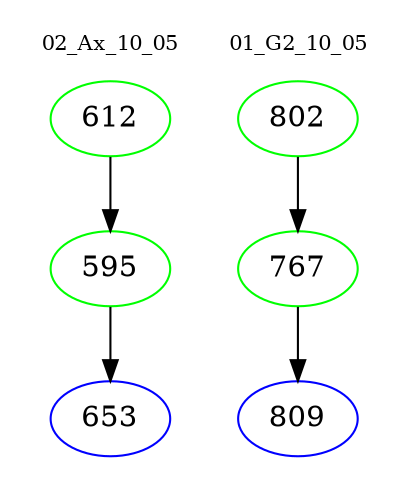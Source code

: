 digraph{
subgraph cluster_0 {
color = white
label = "02_Ax_10_05";
fontsize=10;
T0_612 [label="612", color="green"]
T0_612 -> T0_595 [color="black"]
T0_595 [label="595", color="green"]
T0_595 -> T0_653 [color="black"]
T0_653 [label="653", color="blue"]
}
subgraph cluster_1 {
color = white
label = "01_G2_10_05";
fontsize=10;
T1_802 [label="802", color="green"]
T1_802 -> T1_767 [color="black"]
T1_767 [label="767", color="green"]
T1_767 -> T1_809 [color="black"]
T1_809 [label="809", color="blue"]
}
}
